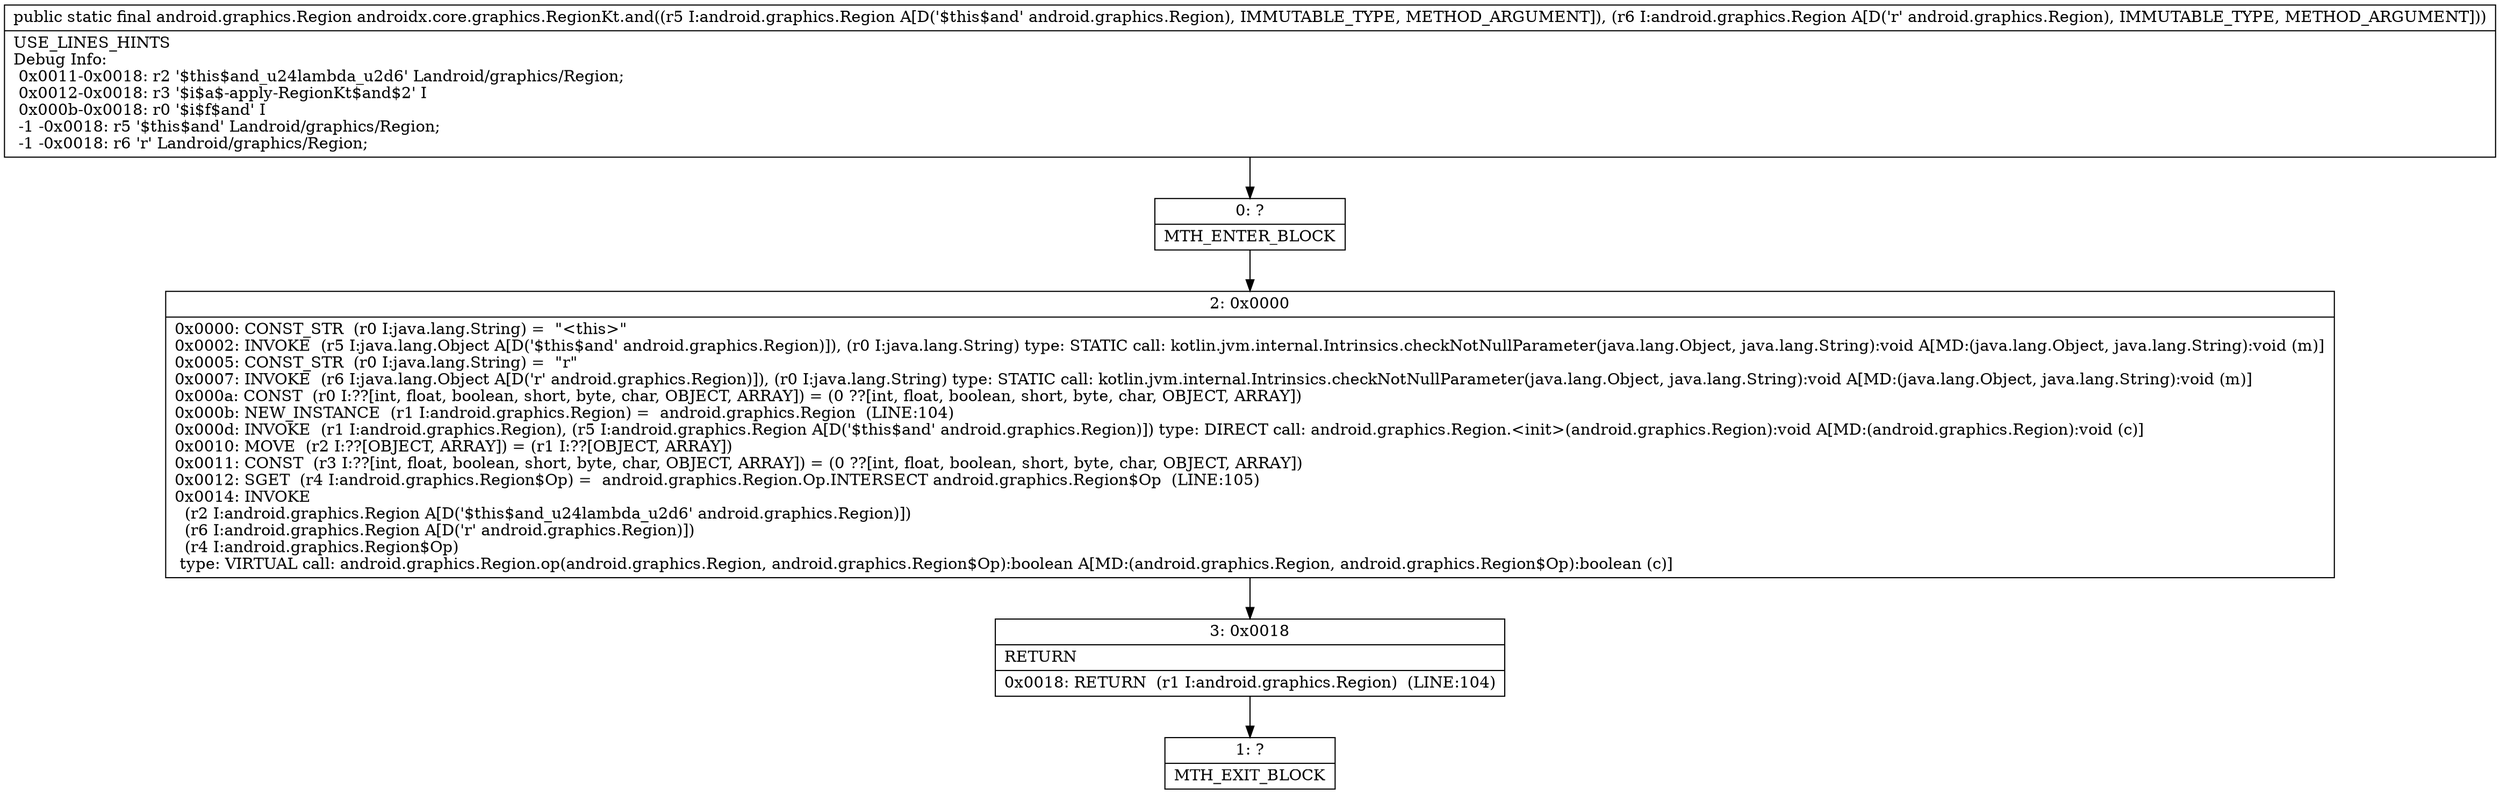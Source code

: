 digraph "CFG forandroidx.core.graphics.RegionKt.and(Landroid\/graphics\/Region;Landroid\/graphics\/Region;)Landroid\/graphics\/Region;" {
Node_0 [shape=record,label="{0\:\ ?|MTH_ENTER_BLOCK\l}"];
Node_2 [shape=record,label="{2\:\ 0x0000|0x0000: CONST_STR  (r0 I:java.lang.String) =  \"\<this\>\" \l0x0002: INVOKE  (r5 I:java.lang.Object A[D('$this$and' android.graphics.Region)]), (r0 I:java.lang.String) type: STATIC call: kotlin.jvm.internal.Intrinsics.checkNotNullParameter(java.lang.Object, java.lang.String):void A[MD:(java.lang.Object, java.lang.String):void (m)]\l0x0005: CONST_STR  (r0 I:java.lang.String) =  \"r\" \l0x0007: INVOKE  (r6 I:java.lang.Object A[D('r' android.graphics.Region)]), (r0 I:java.lang.String) type: STATIC call: kotlin.jvm.internal.Intrinsics.checkNotNullParameter(java.lang.Object, java.lang.String):void A[MD:(java.lang.Object, java.lang.String):void (m)]\l0x000a: CONST  (r0 I:??[int, float, boolean, short, byte, char, OBJECT, ARRAY]) = (0 ??[int, float, boolean, short, byte, char, OBJECT, ARRAY]) \l0x000b: NEW_INSTANCE  (r1 I:android.graphics.Region) =  android.graphics.Region  (LINE:104)\l0x000d: INVOKE  (r1 I:android.graphics.Region), (r5 I:android.graphics.Region A[D('$this$and' android.graphics.Region)]) type: DIRECT call: android.graphics.Region.\<init\>(android.graphics.Region):void A[MD:(android.graphics.Region):void (c)]\l0x0010: MOVE  (r2 I:??[OBJECT, ARRAY]) = (r1 I:??[OBJECT, ARRAY]) \l0x0011: CONST  (r3 I:??[int, float, boolean, short, byte, char, OBJECT, ARRAY]) = (0 ??[int, float, boolean, short, byte, char, OBJECT, ARRAY]) \l0x0012: SGET  (r4 I:android.graphics.Region$Op) =  android.graphics.Region.Op.INTERSECT android.graphics.Region$Op  (LINE:105)\l0x0014: INVOKE  \l  (r2 I:android.graphics.Region A[D('$this$and_u24lambda_u2d6' android.graphics.Region)])\l  (r6 I:android.graphics.Region A[D('r' android.graphics.Region)])\l  (r4 I:android.graphics.Region$Op)\l type: VIRTUAL call: android.graphics.Region.op(android.graphics.Region, android.graphics.Region$Op):boolean A[MD:(android.graphics.Region, android.graphics.Region$Op):boolean (c)]\l}"];
Node_3 [shape=record,label="{3\:\ 0x0018|RETURN\l|0x0018: RETURN  (r1 I:android.graphics.Region)  (LINE:104)\l}"];
Node_1 [shape=record,label="{1\:\ ?|MTH_EXIT_BLOCK\l}"];
MethodNode[shape=record,label="{public static final android.graphics.Region androidx.core.graphics.RegionKt.and((r5 I:android.graphics.Region A[D('$this$and' android.graphics.Region), IMMUTABLE_TYPE, METHOD_ARGUMENT]), (r6 I:android.graphics.Region A[D('r' android.graphics.Region), IMMUTABLE_TYPE, METHOD_ARGUMENT]))  | USE_LINES_HINTS\lDebug Info:\l  0x0011\-0x0018: r2 '$this$and_u24lambda_u2d6' Landroid\/graphics\/Region;\l  0x0012\-0x0018: r3 '$i$a$\-apply\-RegionKt$and$2' I\l  0x000b\-0x0018: r0 '$i$f$and' I\l  \-1 \-0x0018: r5 '$this$and' Landroid\/graphics\/Region;\l  \-1 \-0x0018: r6 'r' Landroid\/graphics\/Region;\l}"];
MethodNode -> Node_0;Node_0 -> Node_2;
Node_2 -> Node_3;
Node_3 -> Node_1;
}

